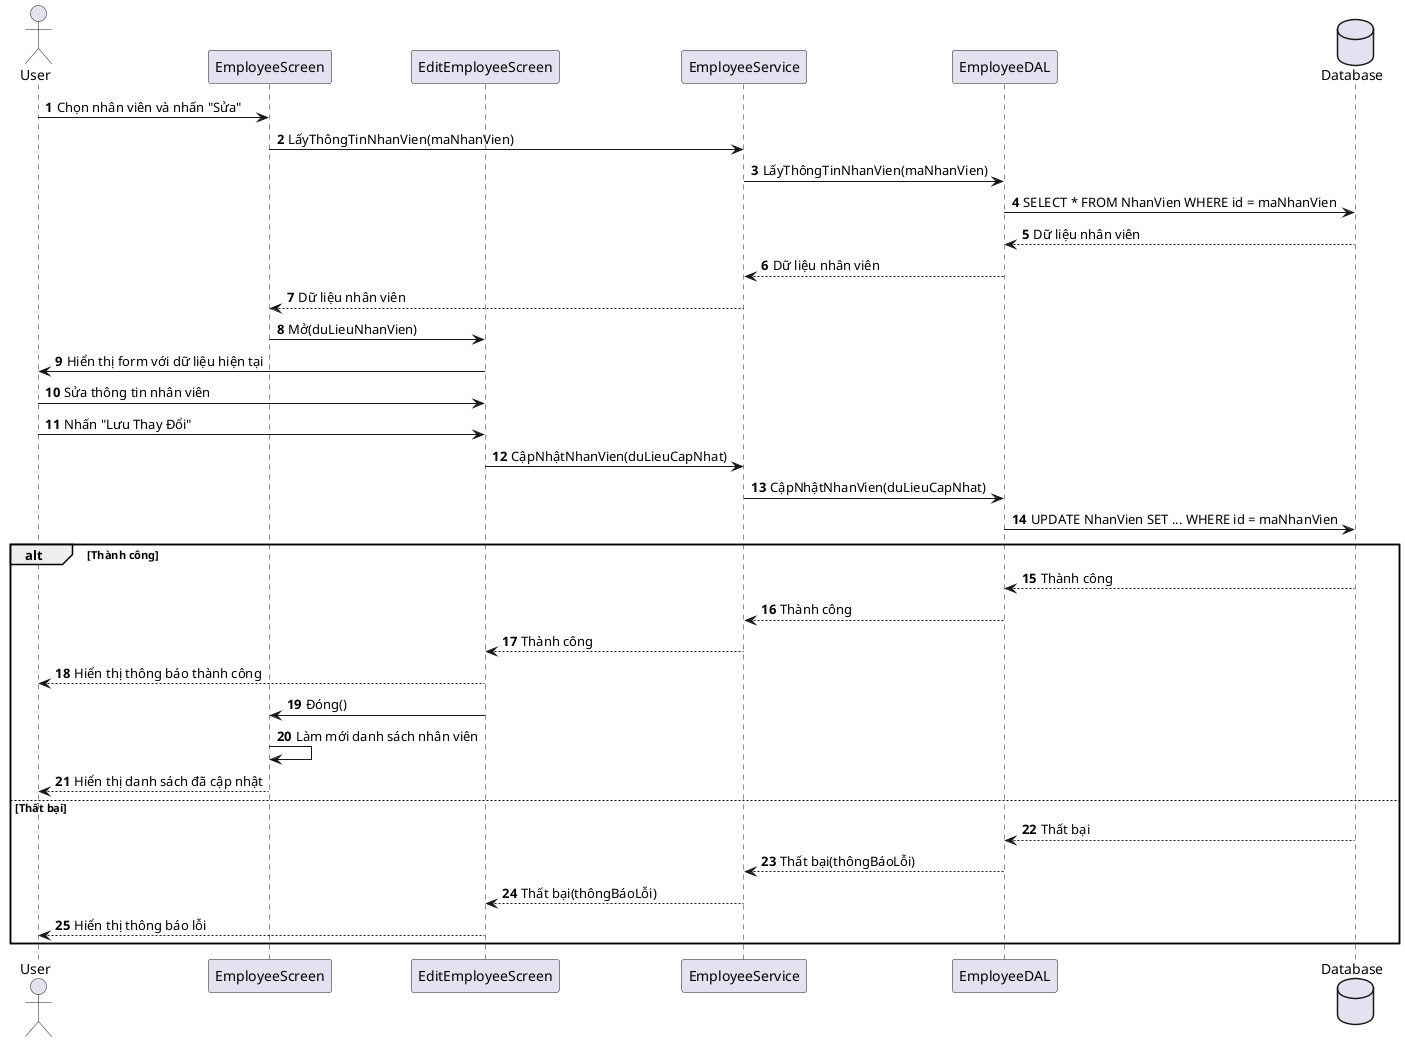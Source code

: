 @startuml Sơ đồ sequence Sửa Nhân Viên

actor User
participant EmployeeScreen
participant EditEmployeeScreen
participant EmployeeService
participant EmployeeDAL
database Database

autonumber

User -> EmployeeScreen: Chọn nhân viên và nhấn "Sửa"
EmployeeScreen -> EmployeeService: LấyThôngTinNhanVien(maNhanVien)
EmployeeService -> EmployeeDAL: LấyThôngTinNhanVien(maNhanVien)
EmployeeDAL -> Database: SELECT * FROM NhanVien WHERE id = maNhanVien
Database --> EmployeeDAL: Dữ liệu nhân viên
EmployeeDAL --> EmployeeService: Dữ liệu nhân viên
EmployeeService --> EmployeeScreen: Dữ liệu nhân viên
EmployeeScreen -> EditEmployeeScreen: Mở(duLieuNhanVien)
EditEmployeeScreen -> User: Hiển thị form với dữ liệu hiện tại
User -> EditEmployeeScreen: Sửa thông tin nhân viên
User -> EditEmployeeScreen: Nhấn "Lưu Thay Đổi"
EditEmployeeScreen -> EmployeeService: CậpNhậtNhanVien(duLieuCapNhat)
EmployeeService -> EmployeeDAL: CậpNhậtNhanVien(duLieuCapNhat)
EmployeeDAL -> Database: UPDATE NhanVien SET ... WHERE id = maNhanVien

alt Thành công
    Database --> EmployeeDAL: Thành công
    EmployeeDAL --> EmployeeService: Thành công
    EmployeeService --> EditEmployeeScreen: Thành công
    EditEmployeeScreen --> User: Hiển thị thông báo thành công
    EditEmployeeScreen -> EmployeeScreen: Đóng()
    EmployeeScreen -> EmployeeScreen: Làm mới danh sách nhân viên
    EmployeeScreen --> User: Hiển thị danh sách đã cập nhật
else Thất bại
    Database --> EmployeeDAL: Thất bại
    EmployeeDAL --> EmployeeService: Thất bại(thôngBáoLỗi)
    EmployeeService --> EditEmployeeScreen: Thất bại(thôngBáoLỗi)
    EditEmployeeScreen --> User: Hiển thị thông báo lỗi
end

@enduml